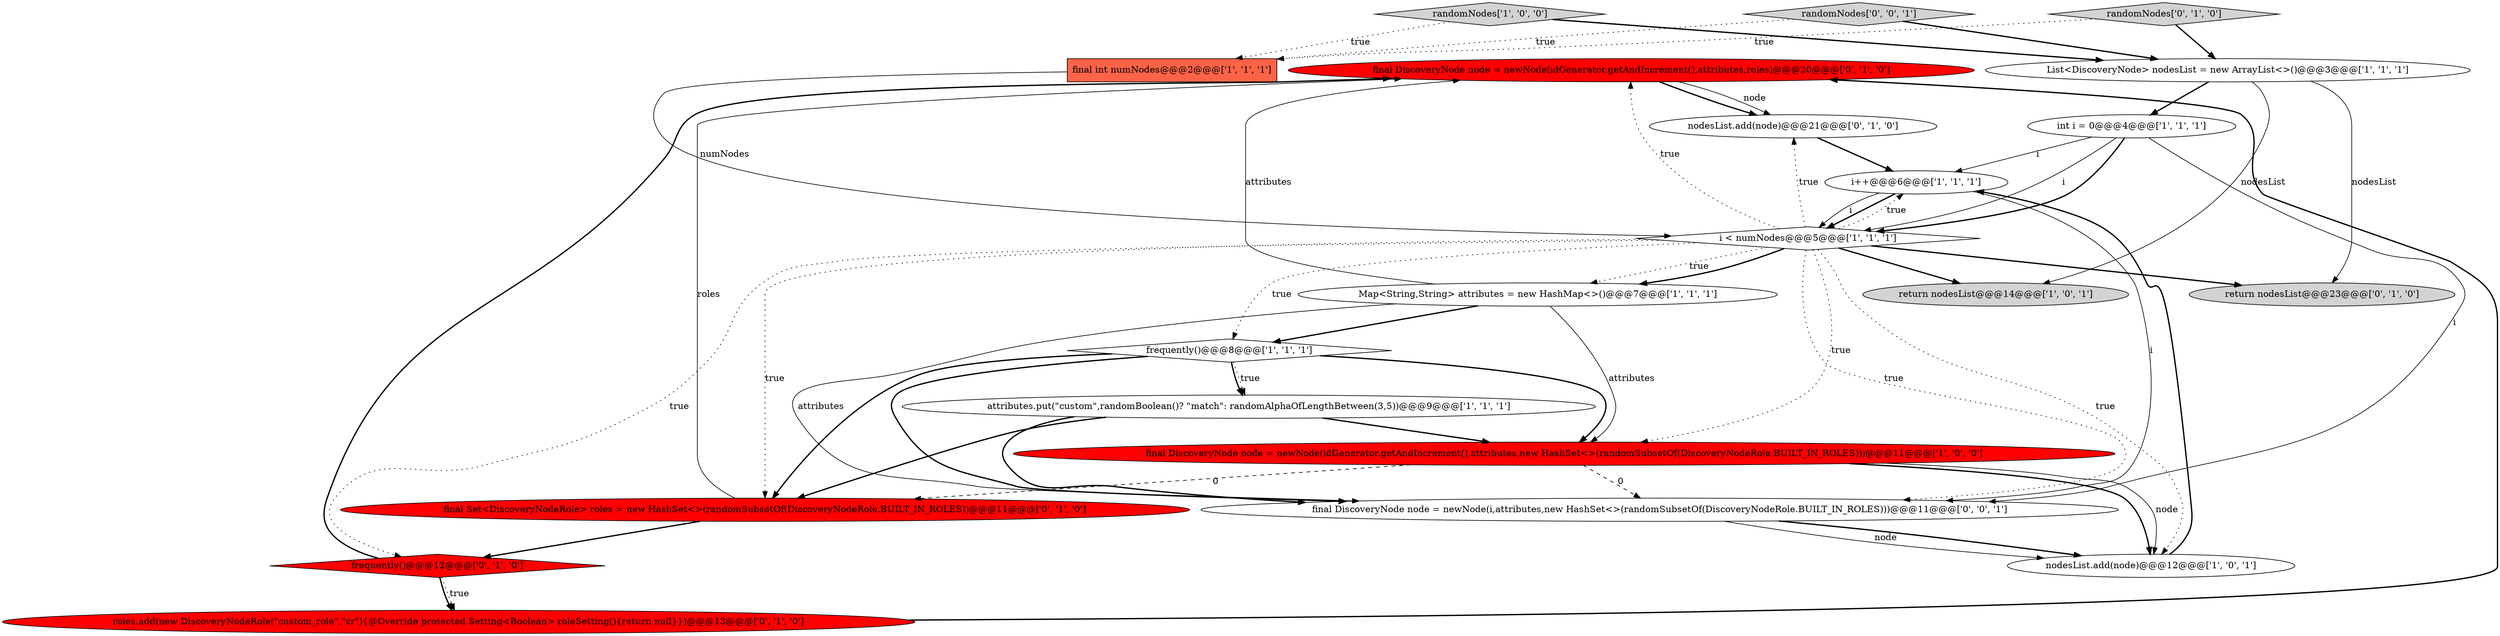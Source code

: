 digraph {
18 [style = filled, label = "final DiscoveryNode node = newNode(idGenerator.getAndIncrement(),attributes,roles)@@@20@@@['0', '1', '0']", fillcolor = red, shape = ellipse image = "AAA1AAABBB2BBB"];
4 [style = filled, label = "randomNodes['1', '0', '0']", fillcolor = lightgray, shape = diamond image = "AAA0AAABBB1BBB"];
10 [style = filled, label = "Map<String,String> attributes = new HashMap<>()@@@7@@@['1', '1', '1']", fillcolor = white, shape = ellipse image = "AAA0AAABBB1BBB"];
2 [style = filled, label = "return nodesList@@@14@@@['1', '0', '1']", fillcolor = lightgray, shape = ellipse image = "AAA0AAABBB1BBB"];
12 [style = filled, label = "roles.add(new DiscoveryNodeRole(\"custom_role\",\"cr\"){@Override protected Setting<Boolean> roleSetting(){return null}})@@@13@@@['0', '1', '0']", fillcolor = red, shape = ellipse image = "AAA1AAABBB2BBB"];
9 [style = filled, label = "final int numNodes@@@2@@@['1', '1', '1']", fillcolor = tomato, shape = box image = "AAA0AAABBB1BBB"];
14 [style = filled, label = "frequently()@@@12@@@['0', '1', '0']", fillcolor = red, shape = diamond image = "AAA1AAABBB2BBB"];
0 [style = filled, label = "final DiscoveryNode node = newNode(idGenerator.getAndIncrement(),attributes,new HashSet<>(randomSubsetOf(DiscoveryNodeRole.BUILT_IN_ROLES)))@@@11@@@['1', '0', '0']", fillcolor = red, shape = ellipse image = "AAA1AAABBB1BBB"];
11 [style = filled, label = "attributes.put(\"custom\",randomBoolean()? \"match\": randomAlphaOfLengthBetween(3,5))@@@9@@@['1', '1', '1']", fillcolor = white, shape = ellipse image = "AAA0AAABBB1BBB"];
15 [style = filled, label = "final Set<DiscoveryNodeRole> roles = new HashSet<>(randomSubsetOf(DiscoveryNodeRole.BUILT_IN_ROLES))@@@11@@@['0', '1', '0']", fillcolor = red, shape = ellipse image = "AAA1AAABBB2BBB"];
19 [style = filled, label = "final DiscoveryNode node = newNode(i,attributes,new HashSet<>(randomSubsetOf(DiscoveryNodeRole.BUILT_IN_ROLES)))@@@11@@@['0', '0', '1']", fillcolor = white, shape = ellipse image = "AAA0AAABBB3BBB"];
17 [style = filled, label = "return nodesList@@@23@@@['0', '1', '0']", fillcolor = lightgray, shape = ellipse image = "AAA0AAABBB2BBB"];
16 [style = filled, label = "nodesList.add(node)@@@21@@@['0', '1', '0']", fillcolor = white, shape = ellipse image = "AAA0AAABBB2BBB"];
8 [style = filled, label = "int i = 0@@@4@@@['1', '1', '1']", fillcolor = white, shape = ellipse image = "AAA0AAABBB1BBB"];
3 [style = filled, label = "i < numNodes@@@5@@@['1', '1', '1']", fillcolor = white, shape = diamond image = "AAA0AAABBB1BBB"];
13 [style = filled, label = "randomNodes['0', '1', '0']", fillcolor = lightgray, shape = diamond image = "AAA0AAABBB2BBB"];
6 [style = filled, label = "frequently()@@@8@@@['1', '1', '1']", fillcolor = white, shape = diamond image = "AAA0AAABBB1BBB"];
20 [style = filled, label = "randomNodes['0', '0', '1']", fillcolor = lightgray, shape = diamond image = "AAA0AAABBB3BBB"];
7 [style = filled, label = "List<DiscoveryNode> nodesList = new ArrayList<>()@@@3@@@['1', '1', '1']", fillcolor = white, shape = ellipse image = "AAA0AAABBB1BBB"];
5 [style = filled, label = "i++@@@6@@@['1', '1', '1']", fillcolor = white, shape = ellipse image = "AAA0AAABBB1BBB"];
1 [style = filled, label = "nodesList.add(node)@@@12@@@['1', '0', '1']", fillcolor = white, shape = ellipse image = "AAA0AAABBB1BBB"];
1->5 [style = bold, label=""];
5->3 [style = bold, label=""];
10->18 [style = solid, label="attributes"];
8->3 [style = solid, label="i"];
14->12 [style = dotted, label="true"];
15->14 [style = bold, label=""];
20->9 [style = dotted, label="true"];
5->3 [style = solid, label="i"];
19->1 [style = solid, label="node"];
0->19 [style = dashed, label="0"];
10->0 [style = solid, label="attributes"];
3->10 [style = dotted, label="true"];
8->3 [style = bold, label=""];
0->15 [style = dashed, label="0"];
6->0 [style = bold, label=""];
6->19 [style = bold, label=""];
11->19 [style = bold, label=""];
3->6 [style = dotted, label="true"];
7->8 [style = bold, label=""];
10->6 [style = bold, label=""];
4->7 [style = bold, label=""];
6->15 [style = bold, label=""];
11->15 [style = bold, label=""];
3->14 [style = dotted, label="true"];
15->18 [style = solid, label="roles"];
3->10 [style = bold, label=""];
19->1 [style = bold, label=""];
11->0 [style = bold, label=""];
3->5 [style = dotted, label="true"];
3->19 [style = dotted, label="true"];
3->2 [style = bold, label=""];
13->9 [style = dotted, label="true"];
9->3 [style = solid, label="numNodes"];
8->5 [style = solid, label="i"];
0->1 [style = bold, label=""];
13->7 [style = bold, label=""];
6->11 [style = bold, label=""];
14->12 [style = bold, label=""];
3->15 [style = dotted, label="true"];
3->18 [style = dotted, label="true"];
18->16 [style = solid, label="node"];
0->1 [style = solid, label="node"];
8->19 [style = solid, label="i"];
12->18 [style = bold, label=""];
5->19 [style = solid, label="i"];
16->5 [style = bold, label=""];
3->0 [style = dotted, label="true"];
10->19 [style = solid, label="attributes"];
3->17 [style = bold, label=""];
14->18 [style = bold, label=""];
6->11 [style = dotted, label="true"];
20->7 [style = bold, label=""];
4->9 [style = dotted, label="true"];
3->16 [style = dotted, label="true"];
7->2 [style = solid, label="nodesList"];
3->1 [style = dotted, label="true"];
7->17 [style = solid, label="nodesList"];
18->16 [style = bold, label=""];
}
